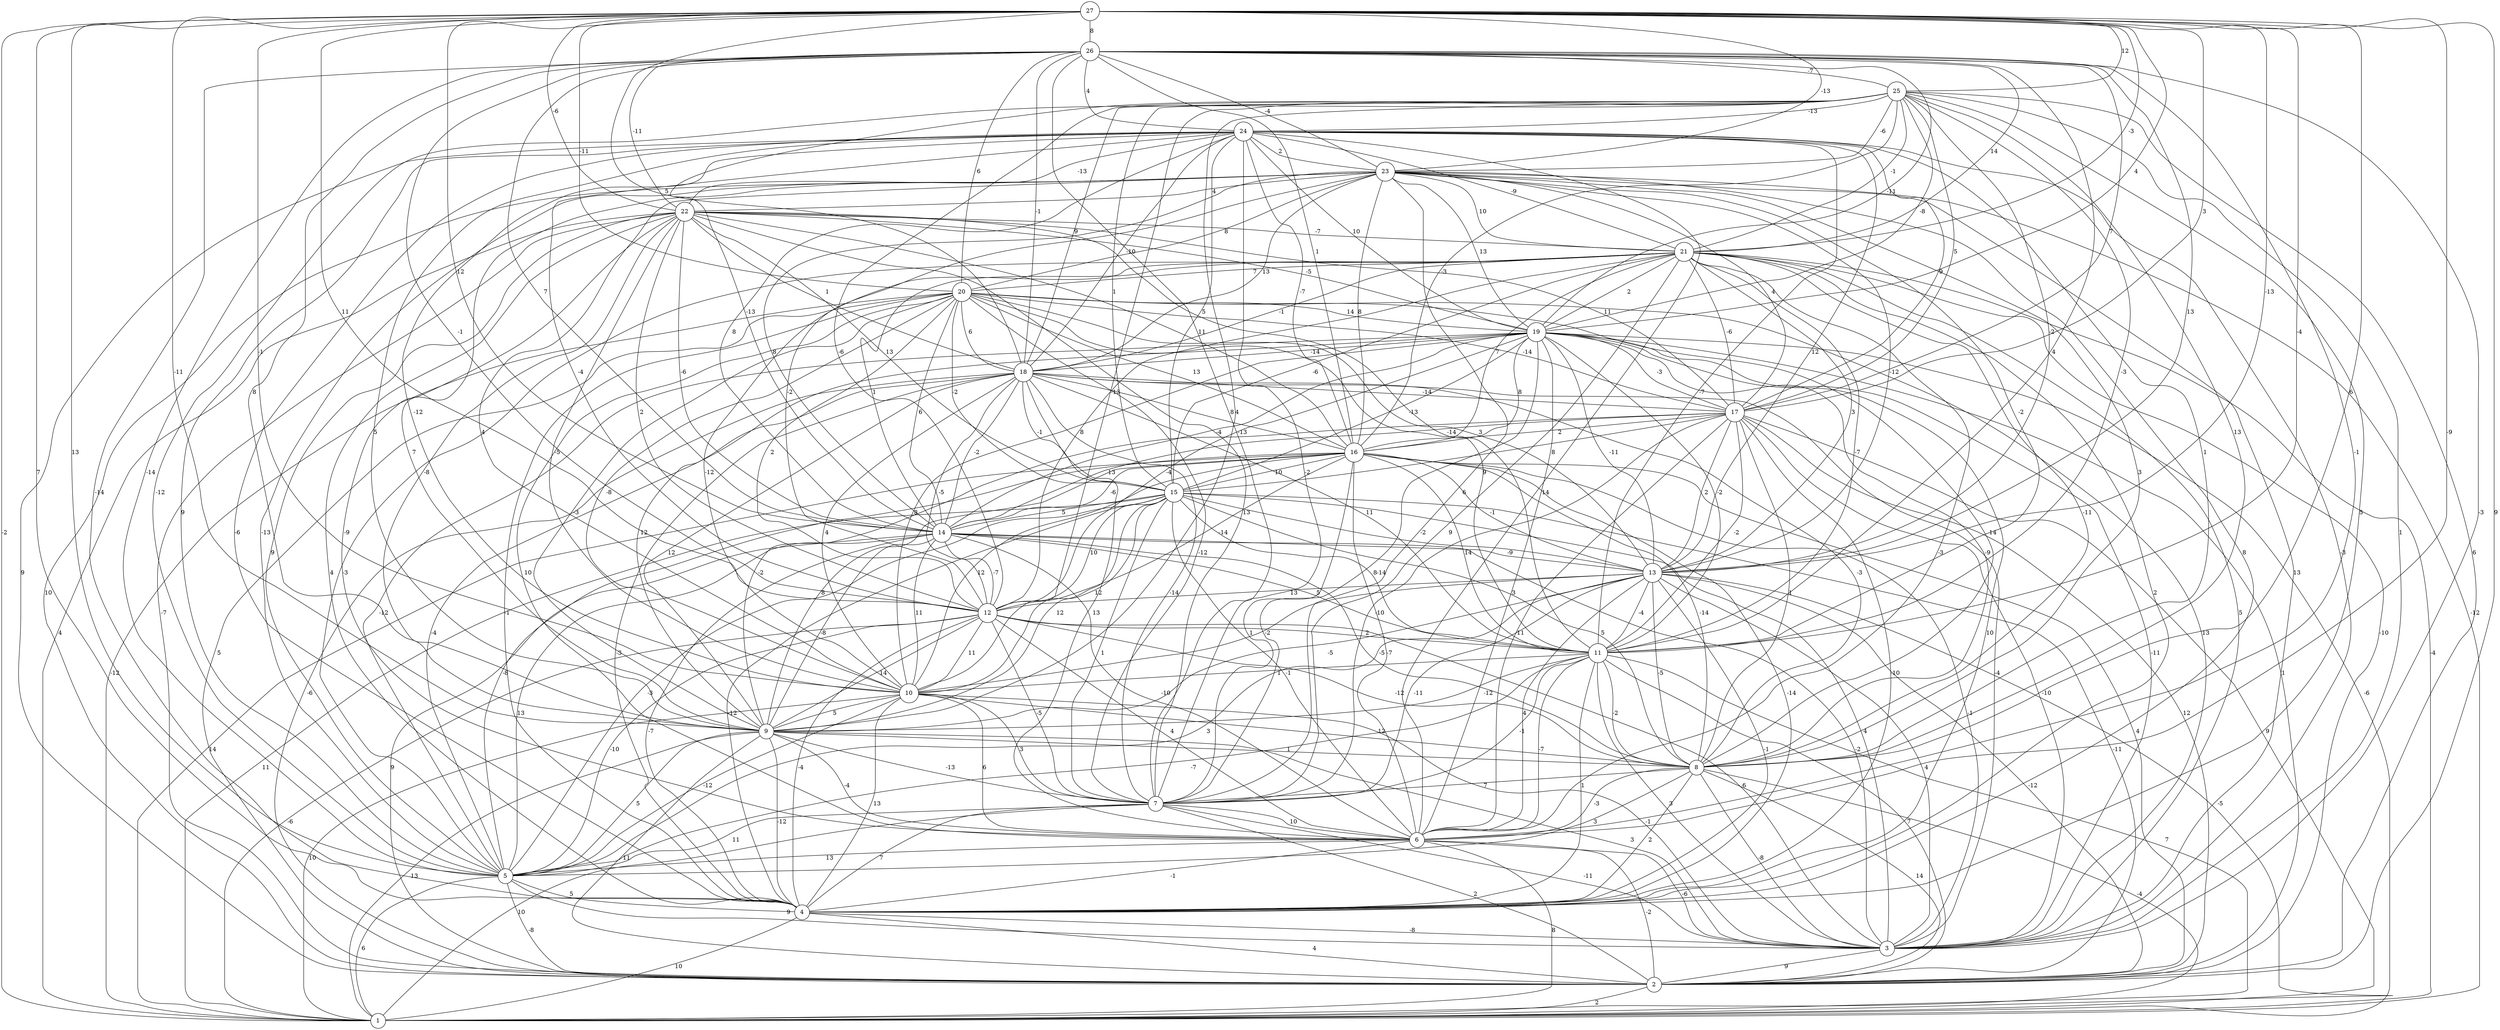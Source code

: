graph { 
	 fontname="Helvetica,Arial,sans-serif" 
	 node [shape = circle]; 
	 27 -- 1 [label = "-2"];
	 27 -- 2 [label = "9"];
	 27 -- 4 [label = "7"];
	 27 -- 5 [label = "13"];
	 27 -- 6 [label = "-9"];
	 27 -- 8 [label = "6"];
	 27 -- 9 [label = "-11"];
	 27 -- 10 [label = "-1"];
	 27 -- 11 [label = "-4"];
	 27 -- 12 [label = "11"];
	 27 -- 13 [label = "-13"];
	 27 -- 14 [label = "12"];
	 27 -- 17 [label = "3"];
	 27 -- 18 [label = "5"];
	 27 -- 19 [label = "4"];
	 27 -- 20 [label = "-11"];
	 27 -- 21 [label = "-3"];
	 27 -- 22 [label = "-6"];
	 27 -- 23 [label = "-13"];
	 27 -- 25 [label = "12"];
	 27 -- 26 [label = "8"];
	 26 -- 3 [label = "-3"];
	 26 -- 4 [label = "-14"];
	 26 -- 5 [label = "-14"];
	 26 -- 6 [label = "-1"];
	 26 -- 7 [label = "-13"];
	 26 -- 9 [label = "8"];
	 26 -- 11 [label = "4"];
	 26 -- 12 [label = "-1"];
	 26 -- 13 [label = "13"];
	 26 -- 14 [label = "7"];
	 26 -- 16 [label = "1"];
	 26 -- 17 [label = "7"];
	 26 -- 18 [label = "-1"];
	 26 -- 19 [label = "-11"];
	 26 -- 20 [label = "6"];
	 26 -- 21 [label = "14"];
	 26 -- 22 [label = "-11"];
	 26 -- 23 [label = "-4"];
	 26 -- 24 [label = "4"];
	 26 -- 25 [label = "-7"];
	 25 -- 2 [label = "6"];
	 25 -- 3 [label = "1"];
	 25 -- 4 [label = "5"];
	 25 -- 5 [label = "-12"];
	 25 -- 8 [label = "13"];
	 25 -- 9 [label = "4"];
	 25 -- 10 [label = "-13"];
	 25 -- 11 [label = "-3"];
	 25 -- 12 [label = "-6"];
	 25 -- 13 [label = "-2"];
	 25 -- 14 [label = "-13"];
	 25 -- 15 [label = "1"];
	 25 -- 16 [label = "-3"];
	 25 -- 17 [label = "5"];
	 25 -- 18 [label = "9"];
	 25 -- 19 [label = "-8"];
	 25 -- 21 [label = "-1"];
	 25 -- 23 [label = "-6"];
	 25 -- 24 [label = "-13"];
	 24 -- 2 [label = "9"];
	 24 -- 3 [label = "-3"];
	 24 -- 4 [label = "-6"];
	 24 -- 5 [label = "9"];
	 24 -- 6 [label = "14"];
	 24 -- 7 [label = "-2"];
	 24 -- 8 [label = "1"];
	 24 -- 9 [label = "5"];
	 24 -- 10 [label = "-12"];
	 24 -- 11 [label = "-7"];
	 24 -- 12 [label = "-4"];
	 24 -- 13 [label = "12"];
	 24 -- 14 [label = "8"];
	 24 -- 15 [label = "5"];
	 24 -- 16 [label = "-7"];
	 24 -- 17 [label = "9"];
	 24 -- 18 [label = "-10"];
	 24 -- 19 [label = "10"];
	 24 -- 21 [label = "-9"];
	 24 -- 22 [label = "-13"];
	 24 -- 23 [label = "2"];
	 23 -- 1 [label = "-12"];
	 23 -- 2 [label = "10"];
	 23 -- 3 [label = "13"];
	 23 -- 4 [label = "8"];
	 23 -- 5 [label = "-13"];
	 23 -- 7 [label = "6"];
	 23 -- 8 [label = "3"];
	 23 -- 9 [label = "7"];
	 23 -- 10 [label = "4"];
	 23 -- 11 [label = "-2"];
	 23 -- 12 [label = "-2"];
	 23 -- 13 [label = "-12"];
	 23 -- 14 [label = "8"];
	 23 -- 16 [label = "8"];
	 23 -- 17 [label = "4"];
	 23 -- 18 [label = "13"];
	 23 -- 19 [label = "13"];
	 23 -- 20 [label = "8"];
	 23 -- 21 [label = "10"];
	 23 -- 22 [label = "4"];
	 22 -- 1 [label = "4"];
	 22 -- 2 [label = "-7"];
	 22 -- 4 [label = "4"];
	 22 -- 5 [label = "9"];
	 22 -- 6 [label = "-9"];
	 22 -- 7 [label = "13"];
	 22 -- 9 [label = "-8"];
	 22 -- 10 [label = "-5"];
	 22 -- 11 [label = "-14"];
	 22 -- 12 [label = "2"];
	 22 -- 14 [label = "-6"];
	 22 -- 15 [label = "13"];
	 22 -- 16 [label = "11"];
	 22 -- 17 [label = "11"];
	 22 -- 18 [label = "1"];
	 22 -- 19 [label = "-5"];
	 22 -- 21 [label = "-7"];
	 21 -- 1 [label = "-4"];
	 21 -- 2 [label = "-10"];
	 21 -- 3 [label = "5"];
	 21 -- 4 [label = "2"];
	 21 -- 5 [label = "-3"];
	 21 -- 6 [label = "-3"];
	 21 -- 7 [label = "9"];
	 21 -- 8 [label = "-11"];
	 21 -- 10 [label = "-12"];
	 21 -- 11 [label = "-7"];
	 21 -- 12 [label = "8"];
	 21 -- 13 [label = "3"];
	 21 -- 14 [label = "1"];
	 21 -- 15 [label = "-6"];
	 21 -- 16 [label = "7"];
	 21 -- 17 [label = "-6"];
	 21 -- 18 [label = "-1"];
	 21 -- 19 [label = "2"];
	 21 -- 20 [label = "7"];
	 20 -- 1 [label = "-12"];
	 20 -- 2 [label = "5"];
	 20 -- 3 [label = "13"];
	 20 -- 4 [label = "-1"];
	 20 -- 6 [label = "10"];
	 20 -- 7 [label = "-12"];
	 20 -- 8 [label = "14"];
	 20 -- 9 [label = "-3"];
	 20 -- 10 [label = "-8"];
	 20 -- 11 [label = "9"];
	 20 -- 12 [label = "2"];
	 20 -- 13 [label = "3"];
	 20 -- 14 [label = "6"];
	 20 -- 15 [label = "-2"];
	 20 -- 16 [label = "13"];
	 20 -- 17 [label = "-14"];
	 20 -- 18 [label = "6"];
	 20 -- 19 [label = "14"];
	 19 -- 1 [label = "-6"];
	 19 -- 2 [label = "1"];
	 19 -- 3 [label = "-11"];
	 19 -- 4 [label = "10"];
	 19 -- 5 [label = "-12"];
	 19 -- 6 [label = "3"];
	 19 -- 7 [label = "8"];
	 19 -- 8 [label = "-9"];
	 19 -- 9 [label = "12"];
	 19 -- 10 [label = "8"];
	 19 -- 11 [label = "-2"];
	 19 -- 12 [label = "-4"];
	 19 -- 13 [label = "-11"];
	 19 -- 14 [label = "-4"];
	 19 -- 15 [label = "-13"];
	 19 -- 16 [label = "8"];
	 19 -- 17 [label = "-3"];
	 19 -- 18 [label = "-14"];
	 18 -- 2 [label = "-6"];
	 18 -- 3 [label = "-4"];
	 18 -- 4 [label = "-3"];
	 18 -- 5 [label = "-4"];
	 18 -- 6 [label = "13"];
	 18 -- 7 [label = "-14"];
	 18 -- 8 [label = "-3"];
	 18 -- 9 [label = "12"];
	 18 -- 10 [label = "4"];
	 18 -- 11 [label = "11"];
	 18 -- 12 [label = "-5"];
	 18 -- 14 [label = "-2"];
	 18 -- 15 [label = "-1"];
	 18 -- 16 [label = "8"];
	 18 -- 17 [label = "-14"];
	 17 -- 1 [label = "9"];
	 17 -- 2 [label = "12"];
	 17 -- 3 [label = "-10"];
	 17 -- 4 [label = "-10"];
	 17 -- 6 [label = "11"];
	 17 -- 7 [label = "-10"];
	 17 -- 8 [label = "1"];
	 17 -- 9 [label = "-2"];
	 17 -- 11 [label = "-2"];
	 17 -- 13 [label = "2"];
	 17 -- 14 [label = "13"];
	 17 -- 15 [label = "8"];
	 17 -- 16 [label = "2"];
	 16 -- 1 [label = "14"];
	 16 -- 2 [label = "4"];
	 16 -- 3 [label = "-1"];
	 16 -- 4 [label = "-14"];
	 16 -- 5 [label = "-8"];
	 16 -- 6 [label = "-7"];
	 16 -- 7 [label = "1"];
	 16 -- 8 [label = "-14"];
	 16 -- 9 [label = "8"];
	 16 -- 10 [label = "12"];
	 16 -- 11 [label = "14"];
	 16 -- 12 [label = "-14"];
	 16 -- 13 [label = "-1"];
	 16 -- 14 [label = "-6"];
	 16 -- 15 [label = "10"];
	 15 -- 1 [label = "11"];
	 15 -- 2 [label = "-11"];
	 15 -- 3 [label = "4"];
	 15 -- 4 [label = "-12"];
	 15 -- 5 [label = "-3"];
	 15 -- 6 [label = "-1"];
	 15 -- 7 [label = "1"];
	 15 -- 8 [label = "5"];
	 15 -- 9 [label = "12"];
	 15 -- 10 [label = "12"];
	 15 -- 11 [label = "-14"];
	 15 -- 12 [label = "10"];
	 15 -- 13 [label = "-2"];
	 15 -- 14 [label = "5"];
	 14 -- 2 [label = "9"];
	 14 -- 3 [label = "-2"];
	 14 -- 4 [label = "-7"];
	 14 -- 5 [label = "13"];
	 14 -- 6 [label = "-10"];
	 14 -- 8 [label = "-5"];
	 14 -- 9 [label = "-8"];
	 14 -- 10 [label = "11"];
	 14 -- 11 [label = "5"];
	 14 -- 12 [label = "-7"];
	 14 -- 13 [label = "-9"];
	 13 -- 1 [label = "-5"];
	 13 -- 2 [label = "-12"];
	 13 -- 3 [label = "4"];
	 13 -- 4 [label = "-1"];
	 13 -- 5 [label = "3"];
	 13 -- 6 [label = "4"];
	 13 -- 7 [label = "-11"];
	 13 -- 8 [label = "-5"];
	 13 -- 9 [label = "-5"];
	 13 -- 10 [label = "-2"];
	 13 -- 11 [label = "-4"];
	 13 -- 12 [label = "13"];
	 12 -- 1 [label = "-6"];
	 12 -- 3 [label = "6"];
	 12 -- 4 [label = "-4"];
	 12 -- 5 [label = "-10"];
	 12 -- 6 [label = "4"];
	 12 -- 7 [label = "-5"];
	 12 -- 8 [label = "-12"];
	 12 -- 9 [label = "14"];
	 12 -- 10 [label = "11"];
	 12 -- 11 [label = "2"];
	 11 -- 1 [label = "7"];
	 11 -- 2 [label = "7"];
	 11 -- 3 [label = "3"];
	 11 -- 4 [label = "1"];
	 11 -- 5 [label = "-7"];
	 11 -- 6 [label = "-7"];
	 11 -- 7 [label = "-1"];
	 11 -- 8 [label = "-2"];
	 11 -- 9 [label = "-12"];
	 11 -- 10 [label = "1"];
	 10 -- 1 [label = "10"];
	 10 -- 3 [label = "-1"];
	 10 -- 4 [label = "13"];
	 10 -- 5 [label = "-12"];
	 10 -- 6 [label = "6"];
	 10 -- 7 [label = "3"];
	 10 -- 8 [label = "12"];
	 10 -- 9 [label = "5"];
	 9 -- 1 [label = "13"];
	 9 -- 2 [label = "11"];
	 9 -- 3 [label = "3"];
	 9 -- 4 [label = "-12"];
	 9 -- 5 [label = "5"];
	 9 -- 6 [label = "-4"];
	 9 -- 7 [label = "-13"];
	 9 -- 8 [label = "1"];
	 8 -- 1 [label = "-4"];
	 8 -- 2 [label = "14"];
	 8 -- 3 [label = "-8"];
	 8 -- 4 [label = "2"];
	 8 -- 5 [label = "3"];
	 8 -- 6 [label = "-3"];
	 8 -- 7 [label = "7"];
	 7 -- 1 [label = "10"];
	 7 -- 2 [label = "2"];
	 7 -- 3 [label = "-11"];
	 7 -- 4 [label = "7"];
	 7 -- 5 [label = "11"];
	 7 -- 6 [label = "10"];
	 6 -- 1 [label = "8"];
	 6 -- 2 [label = "-2"];
	 6 -- 3 [label = "-6"];
	 6 -- 4 [label = "-1"];
	 6 -- 5 [label = "13"];
	 5 -- 1 [label = "6"];
	 5 -- 2 [label = "-8"];
	 5 -- 3 [label = "9"];
	 5 -- 4 [label = "5"];
	 4 -- 1 [label = "10"];
	 4 -- 2 [label = "4"];
	 4 -- 3 [label = "-8"];
	 3 -- 2 [label = "9"];
	 2 -- 1 [label = "2"];
	 1;
	 2;
	 3;
	 4;
	 5;
	 6;
	 7;
	 8;
	 9;
	 10;
	 11;
	 12;
	 13;
	 14;
	 15;
	 16;
	 17;
	 18;
	 19;
	 20;
	 21;
	 22;
	 23;
	 24;
	 25;
	 26;
	 27;
}
